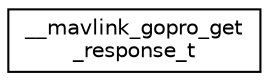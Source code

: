 digraph "Graphical Class Hierarchy"
{
 // INTERACTIVE_SVG=YES
  edge [fontname="Helvetica",fontsize="10",labelfontname="Helvetica",labelfontsize="10"];
  node [fontname="Helvetica",fontsize="10",shape=record];
  rankdir="LR";
  Node1 [label="__mavlink_gopro_get\l_response_t",height=0.2,width=0.4,color="black", fillcolor="white", style="filled",URL="$struct____mavlink__gopro__get__response__t.html"];
}
